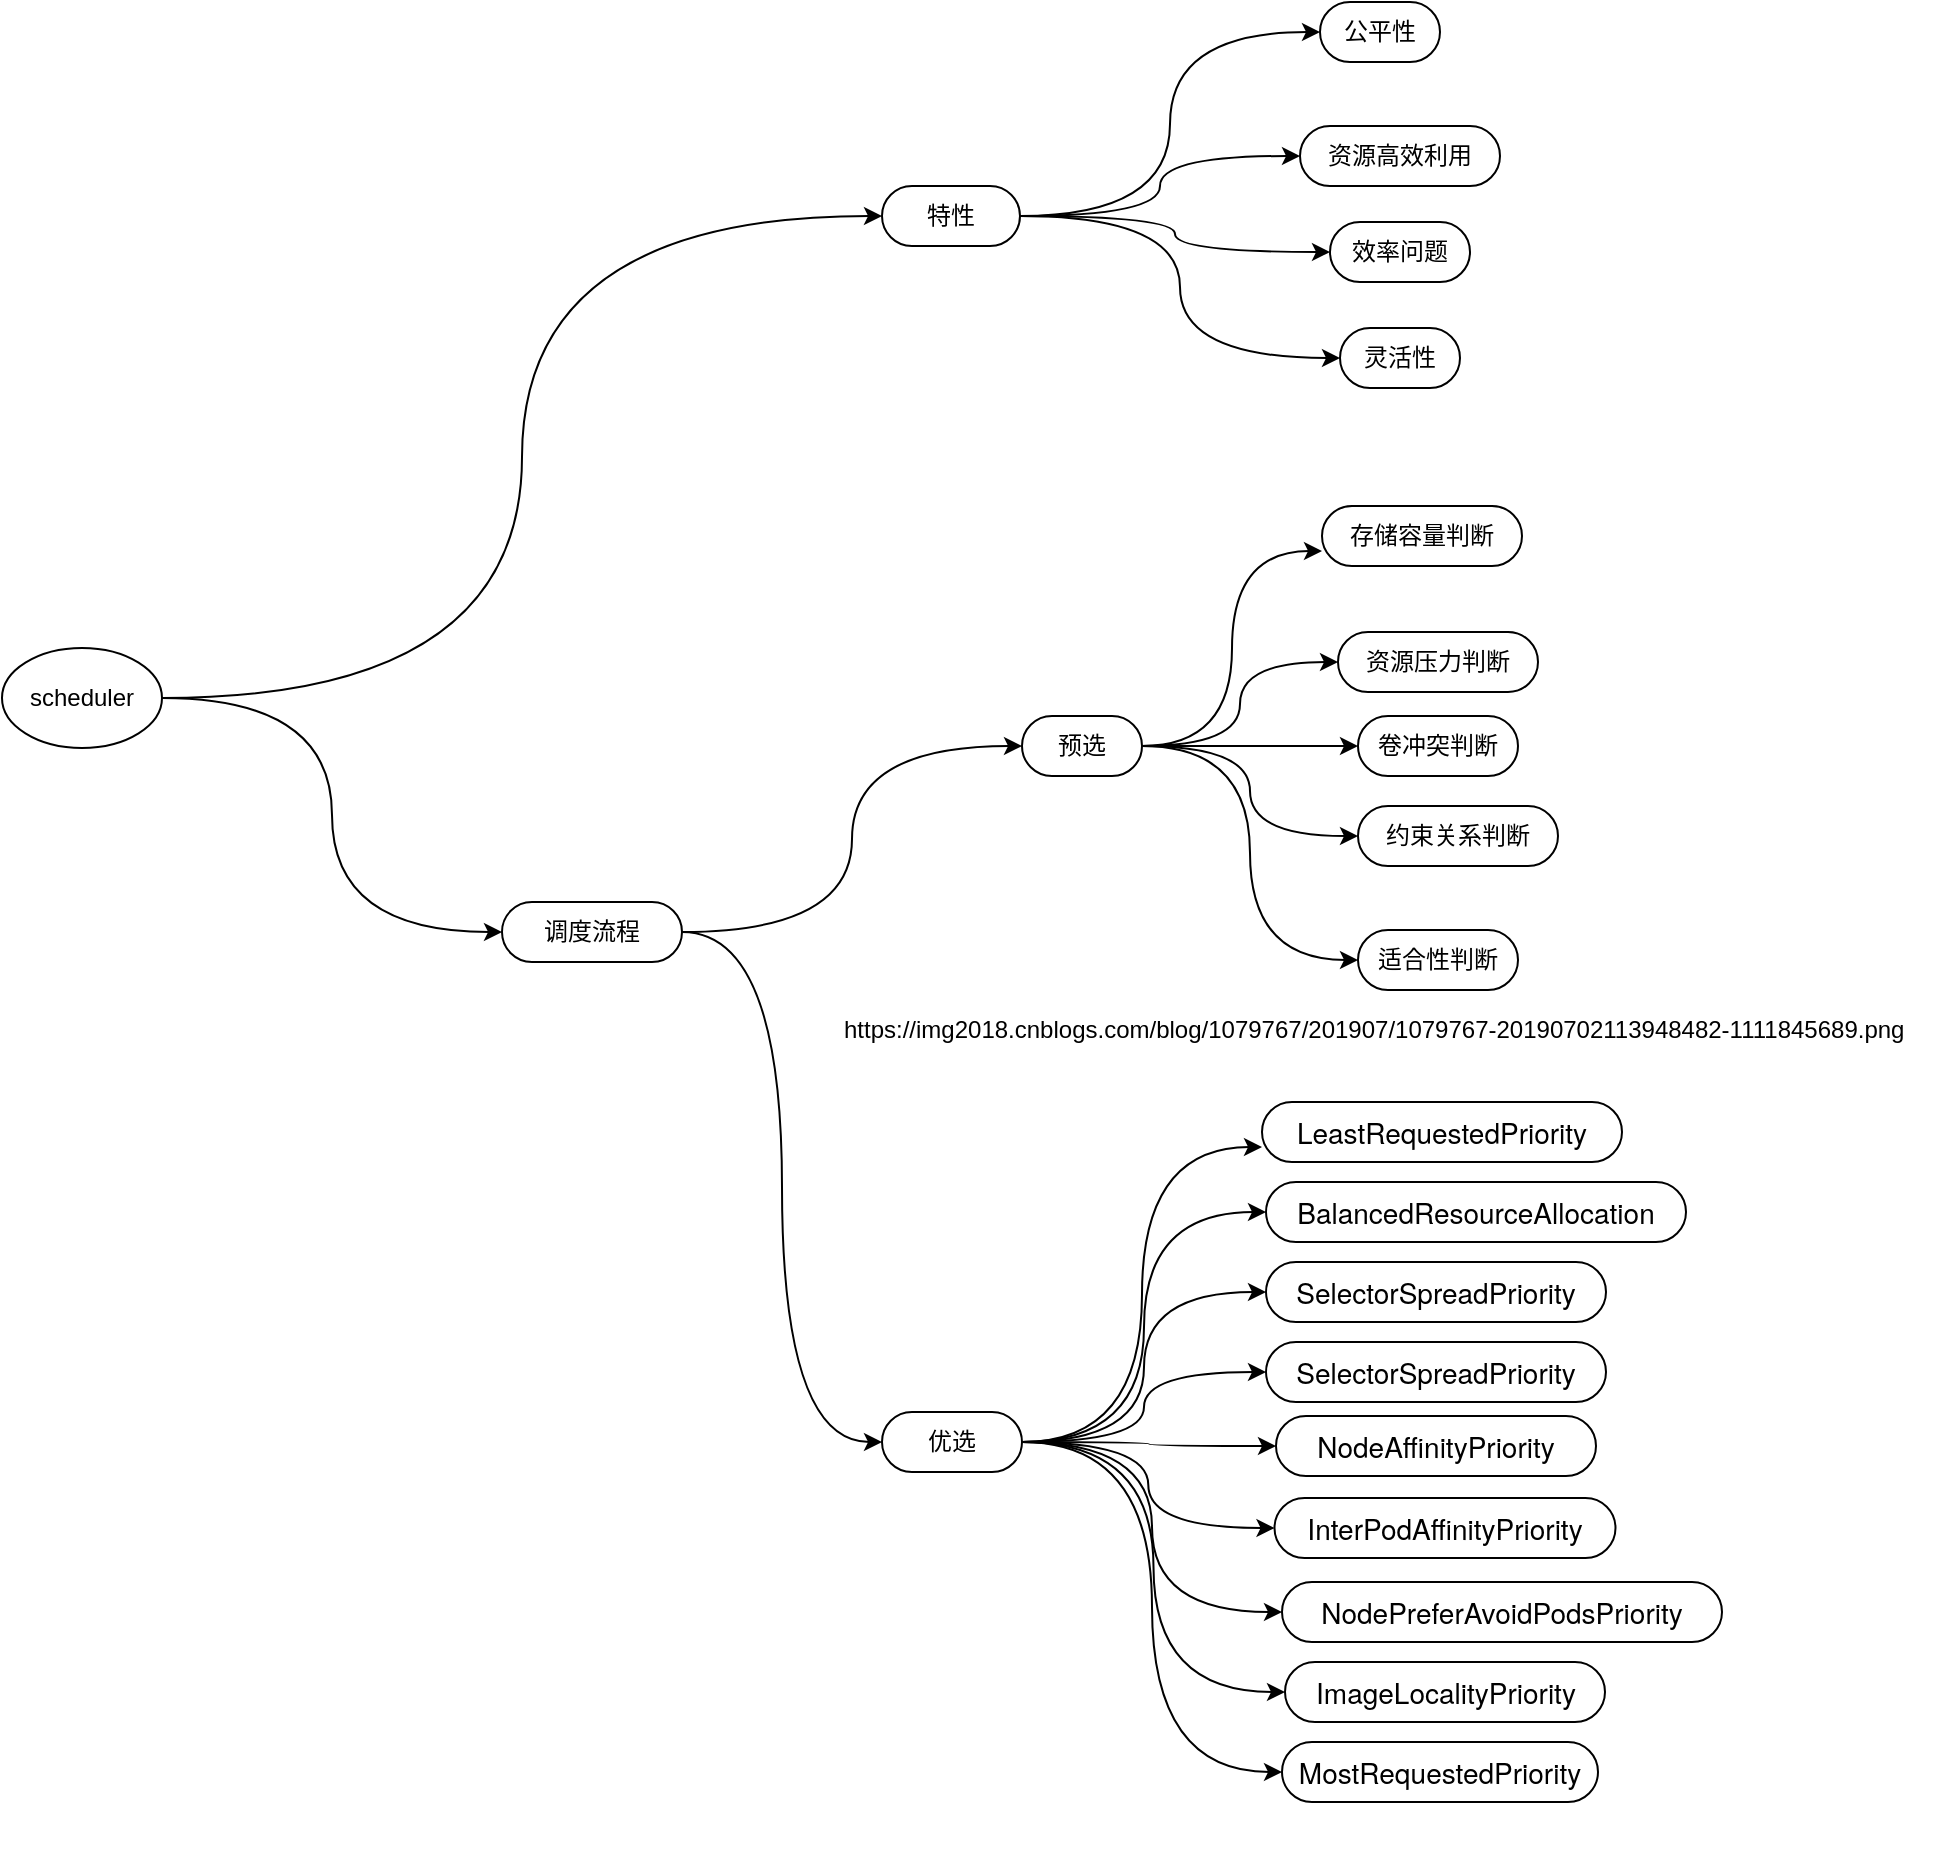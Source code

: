 <mxfile version="14.2.6" type="github">
  <diagram id="6a731a19-8d31-9384-78a2-239565b7b9f0" name="Page-1">
    <mxGraphModel dx="981" dy="526" grid="1" gridSize="10" guides="1" tooltips="1" connect="1" arrows="1" fold="1" page="1" pageScale="1" pageWidth="1169" pageHeight="827" background="#ffffff" math="0" shadow="0">
      <root>
        <mxCell id="0" />
        <mxCell id="1" parent="0" />
        <mxCell id="LiS_Lb4SlL0UIauHzDDL-1807" style="edgeStyle=orthogonalEdgeStyle;rounded=0;orthogonalLoop=1;jettySize=auto;html=1;entryX=0;entryY=0.5;entryDx=0;entryDy=0;curved=1;" edge="1" parent="1" source="LiS_Lb4SlL0UIauHzDDL-1803" target="LiS_Lb4SlL0UIauHzDDL-1806">
          <mxGeometry relative="1" as="geometry" />
        </mxCell>
        <mxCell id="LiS_Lb4SlL0UIauHzDDL-1812" style="edgeStyle=orthogonalEdgeStyle;curved=1;rounded=0;orthogonalLoop=1;jettySize=auto;html=1;entryX=0;entryY=0.5;entryDx=0;entryDy=0;" edge="1" parent="1" source="LiS_Lb4SlL0UIauHzDDL-1803" target="LiS_Lb4SlL0UIauHzDDL-1805">
          <mxGeometry relative="1" as="geometry" />
        </mxCell>
        <UserObject label="scheduler" treeRoot="1" id="LiS_Lb4SlL0UIauHzDDL-1803">
          <mxCell style="ellipse;whiteSpace=wrap;html=1;align=center;collapsible=0;container=1;recursiveResize=0;" vertex="1" parent="1">
            <mxGeometry x="200" y="363" width="80" height="50" as="geometry" />
          </mxCell>
        </UserObject>
        <mxCell id="LiS_Lb4SlL0UIauHzDDL-1821" style="edgeStyle=orthogonalEdgeStyle;curved=1;rounded=0;orthogonalLoop=1;jettySize=auto;html=1;entryX=0;entryY=0.5;entryDx=0;entryDy=0;" edge="1" parent="1" source="LiS_Lb4SlL0UIauHzDDL-1805" target="LiS_Lb4SlL0UIauHzDDL-1819">
          <mxGeometry relative="1" as="geometry" />
        </mxCell>
        <mxCell id="LiS_Lb4SlL0UIauHzDDL-1805" value="调度流程&lt;br&gt;" style="whiteSpace=wrap;html=1;rounded=1;arcSize=50;align=center;verticalAlign=middle;collapsible=0;container=1;recursiveResize=0;strokeWidth=1;autosize=1;spacing=4;" vertex="1" parent="1">
          <mxGeometry x="450" y="490" width="90" height="30" as="geometry" />
        </mxCell>
        <mxCell id="LiS_Lb4SlL0UIauHzDDL-1809" style="edgeStyle=orthogonalEdgeStyle;curved=1;rounded=0;orthogonalLoop=1;jettySize=auto;html=1;entryX=0;entryY=0.5;entryDx=0;entryDy=0;" edge="1" parent="1" source="LiS_Lb4SlL0UIauHzDDL-1806" target="LiS_Lb4SlL0UIauHzDDL-1808">
          <mxGeometry relative="1" as="geometry" />
        </mxCell>
        <mxCell id="LiS_Lb4SlL0UIauHzDDL-1811" style="edgeStyle=orthogonalEdgeStyle;curved=1;rounded=0;orthogonalLoop=1;jettySize=auto;html=1;" edge="1" parent="1" source="LiS_Lb4SlL0UIauHzDDL-1806" target="LiS_Lb4SlL0UIauHzDDL-1810">
          <mxGeometry relative="1" as="geometry" />
        </mxCell>
        <mxCell id="LiS_Lb4SlL0UIauHzDDL-1814" style="edgeStyle=orthogonalEdgeStyle;curved=1;rounded=0;orthogonalLoop=1;jettySize=auto;html=1;entryX=0;entryY=0.5;entryDx=0;entryDy=0;" edge="1" parent="1" source="LiS_Lb4SlL0UIauHzDDL-1806" target="LiS_Lb4SlL0UIauHzDDL-1813">
          <mxGeometry relative="1" as="geometry" />
        </mxCell>
        <mxCell id="LiS_Lb4SlL0UIauHzDDL-1816" style="edgeStyle=orthogonalEdgeStyle;curved=1;rounded=0;orthogonalLoop=1;jettySize=auto;html=1;entryX=0;entryY=0.5;entryDx=0;entryDy=0;" edge="1" parent="1" source="LiS_Lb4SlL0UIauHzDDL-1806" target="LiS_Lb4SlL0UIauHzDDL-1815">
          <mxGeometry relative="1" as="geometry" />
        </mxCell>
        <mxCell id="LiS_Lb4SlL0UIauHzDDL-1806" value="特性" style="whiteSpace=wrap;html=1;rounded=1;arcSize=50;align=center;verticalAlign=middle;collapsible=0;container=1;recursiveResize=0;strokeWidth=1;autosize=1;spacing=4;" vertex="1" parent="1">
          <mxGeometry x="640" y="132" width="69" height="30" as="geometry" />
        </mxCell>
        <mxCell id="LiS_Lb4SlL0UIauHzDDL-1808" value="公平性" style="whiteSpace=wrap;html=1;rounded=1;arcSize=50;align=center;verticalAlign=middle;collapsible=0;container=1;recursiveResize=0;strokeWidth=1;autosize=1;spacing=4;" vertex="1" parent="1">
          <mxGeometry x="859" y="40" width="60" height="30" as="geometry" />
        </mxCell>
        <mxCell id="LiS_Lb4SlL0UIauHzDDL-1810" value="资源高效利用" style="whiteSpace=wrap;html=1;rounded=1;arcSize=50;align=center;verticalAlign=middle;collapsible=0;container=1;recursiveResize=0;strokeWidth=1;autosize=1;spacing=4;" vertex="1" parent="1">
          <mxGeometry x="849" y="102" width="100" height="30" as="geometry" />
        </mxCell>
        <mxCell id="LiS_Lb4SlL0UIauHzDDL-1813" value="效率问题" style="whiteSpace=wrap;html=1;rounded=1;arcSize=50;align=center;verticalAlign=middle;collapsible=0;container=1;recursiveResize=0;strokeWidth=1;autosize=1;spacing=4;" vertex="1" parent="1">
          <mxGeometry x="864" y="150" width="70" height="30" as="geometry" />
        </mxCell>
        <mxCell id="LiS_Lb4SlL0UIauHzDDL-1815" value="灵活性" style="whiteSpace=wrap;html=1;rounded=1;arcSize=50;align=center;verticalAlign=middle;collapsible=0;container=1;recursiveResize=0;strokeWidth=1;autosize=1;spacing=4;" vertex="1" parent="1">
          <mxGeometry x="869" y="203" width="60" height="30" as="geometry" />
        </mxCell>
        <mxCell id="LiS_Lb4SlL0UIauHzDDL-1817" style="edgeStyle=orthogonalEdgeStyle;curved=1;rounded=0;orthogonalLoop=1;jettySize=auto;html=1;entryX=0;entryY=0.5;entryDx=0;entryDy=0;" edge="1" target="LiS_Lb4SlL0UIauHzDDL-1818" source="LiS_Lb4SlL0UIauHzDDL-1805" parent="1">
          <mxGeometry relative="1" as="geometry">
            <mxPoint x="340" y="392" as="sourcePoint" />
          </mxGeometry>
        </mxCell>
        <mxCell id="LiS_Lb4SlL0UIauHzDDL-1827" style="edgeStyle=orthogonalEdgeStyle;curved=1;rounded=0;orthogonalLoop=1;jettySize=auto;html=1;entryX=0;entryY=0.75;entryDx=0;entryDy=0;" edge="1" parent="1" source="LiS_Lb4SlL0UIauHzDDL-1818" target="LiS_Lb4SlL0UIauHzDDL-1822">
          <mxGeometry relative="1" as="geometry" />
        </mxCell>
        <mxCell id="LiS_Lb4SlL0UIauHzDDL-1828" style="edgeStyle=orthogonalEdgeStyle;curved=1;rounded=0;orthogonalLoop=1;jettySize=auto;html=1;entryX=0;entryY=0.5;entryDx=0;entryDy=0;" edge="1" parent="1" source="LiS_Lb4SlL0UIauHzDDL-1818" target="LiS_Lb4SlL0UIauHzDDL-1823">
          <mxGeometry relative="1" as="geometry" />
        </mxCell>
        <mxCell id="LiS_Lb4SlL0UIauHzDDL-1829" style="edgeStyle=orthogonalEdgeStyle;curved=1;rounded=0;orthogonalLoop=1;jettySize=auto;html=1;" edge="1" parent="1" source="LiS_Lb4SlL0UIauHzDDL-1818" target="LiS_Lb4SlL0UIauHzDDL-1824">
          <mxGeometry relative="1" as="geometry" />
        </mxCell>
        <mxCell id="LiS_Lb4SlL0UIauHzDDL-1830" style="edgeStyle=orthogonalEdgeStyle;curved=1;rounded=0;orthogonalLoop=1;jettySize=auto;html=1;entryX=0;entryY=0.5;entryDx=0;entryDy=0;" edge="1" parent="1" source="LiS_Lb4SlL0UIauHzDDL-1818" target="LiS_Lb4SlL0UIauHzDDL-1825">
          <mxGeometry relative="1" as="geometry" />
        </mxCell>
        <mxCell id="LiS_Lb4SlL0UIauHzDDL-1831" style="edgeStyle=orthogonalEdgeStyle;curved=1;rounded=0;orthogonalLoop=1;jettySize=auto;html=1;entryX=0;entryY=0.5;entryDx=0;entryDy=0;" edge="1" parent="1" source="LiS_Lb4SlL0UIauHzDDL-1818" target="LiS_Lb4SlL0UIauHzDDL-1826">
          <mxGeometry relative="1" as="geometry" />
        </mxCell>
        <mxCell id="LiS_Lb4SlL0UIauHzDDL-1818" value="预选" style="whiteSpace=wrap;html=1;rounded=1;arcSize=50;align=center;verticalAlign=middle;collapsible=0;container=1;recursiveResize=0;strokeWidth=1;autosize=1;spacing=4;" vertex="1" parent="1">
          <mxGeometry x="710" y="397" width="60" height="30" as="geometry" />
        </mxCell>
        <mxCell id="LiS_Lb4SlL0UIauHzDDL-1854" style="edgeStyle=orthogonalEdgeStyle;curved=1;rounded=0;orthogonalLoop=1;jettySize=auto;html=1;entryX=0;entryY=0.75;entryDx=0;entryDy=0;" edge="1" parent="1" source="LiS_Lb4SlL0UIauHzDDL-1819" target="LiS_Lb4SlL0UIauHzDDL-1834">
          <mxGeometry relative="1" as="geometry" />
        </mxCell>
        <mxCell id="LiS_Lb4SlL0UIauHzDDL-1855" style="edgeStyle=orthogonalEdgeStyle;curved=1;rounded=0;orthogonalLoop=1;jettySize=auto;html=1;entryX=0;entryY=0.5;entryDx=0;entryDy=0;" edge="1" parent="1" source="LiS_Lb4SlL0UIauHzDDL-1819" target="LiS_Lb4SlL0UIauHzDDL-1836">
          <mxGeometry relative="1" as="geometry" />
        </mxCell>
        <mxCell id="LiS_Lb4SlL0UIauHzDDL-1856" style="edgeStyle=orthogonalEdgeStyle;curved=1;rounded=0;orthogonalLoop=1;jettySize=auto;html=1;entryX=0;entryY=0.5;entryDx=0;entryDy=0;" edge="1" parent="1" source="LiS_Lb4SlL0UIauHzDDL-1819" target="LiS_Lb4SlL0UIauHzDDL-1853">
          <mxGeometry relative="1" as="geometry" />
        </mxCell>
        <mxCell id="LiS_Lb4SlL0UIauHzDDL-1857" style="edgeStyle=orthogonalEdgeStyle;curved=1;rounded=0;orthogonalLoop=1;jettySize=auto;html=1;entryX=0;entryY=0.5;entryDx=0;entryDy=0;" edge="1" parent="1" source="LiS_Lb4SlL0UIauHzDDL-1819" target="LiS_Lb4SlL0UIauHzDDL-1838">
          <mxGeometry relative="1" as="geometry" />
        </mxCell>
        <mxCell id="LiS_Lb4SlL0UIauHzDDL-1858" style="edgeStyle=orthogonalEdgeStyle;curved=1;rounded=0;orthogonalLoop=1;jettySize=auto;html=1;entryX=0;entryY=0.5;entryDx=0;entryDy=0;" edge="1" parent="1" source="LiS_Lb4SlL0UIauHzDDL-1819" target="LiS_Lb4SlL0UIauHzDDL-1839">
          <mxGeometry relative="1" as="geometry" />
        </mxCell>
        <mxCell id="LiS_Lb4SlL0UIauHzDDL-1859" style="edgeStyle=orthogonalEdgeStyle;curved=1;rounded=0;orthogonalLoop=1;jettySize=auto;html=1;entryX=0;entryY=0.5;entryDx=0;entryDy=0;" edge="1" parent="1" source="LiS_Lb4SlL0UIauHzDDL-1819" target="LiS_Lb4SlL0UIauHzDDL-1840">
          <mxGeometry relative="1" as="geometry" />
        </mxCell>
        <mxCell id="LiS_Lb4SlL0UIauHzDDL-1860" style="edgeStyle=orthogonalEdgeStyle;curved=1;rounded=0;orthogonalLoop=1;jettySize=auto;html=1;entryX=0;entryY=0.5;entryDx=0;entryDy=0;" edge="1" parent="1" source="LiS_Lb4SlL0UIauHzDDL-1819" target="LiS_Lb4SlL0UIauHzDDL-1841">
          <mxGeometry relative="1" as="geometry" />
        </mxCell>
        <mxCell id="LiS_Lb4SlL0UIauHzDDL-1861" style="edgeStyle=orthogonalEdgeStyle;curved=1;rounded=0;orthogonalLoop=1;jettySize=auto;html=1;entryX=0;entryY=0.5;entryDx=0;entryDy=0;" edge="1" parent="1" source="LiS_Lb4SlL0UIauHzDDL-1819" target="LiS_Lb4SlL0UIauHzDDL-1842">
          <mxGeometry relative="1" as="geometry" />
        </mxCell>
        <mxCell id="LiS_Lb4SlL0UIauHzDDL-1862" style="edgeStyle=orthogonalEdgeStyle;curved=1;rounded=0;orthogonalLoop=1;jettySize=auto;html=1;entryX=0;entryY=0.5;entryDx=0;entryDy=0;" edge="1" parent="1" source="LiS_Lb4SlL0UIauHzDDL-1819" target="LiS_Lb4SlL0UIauHzDDL-1850">
          <mxGeometry relative="1" as="geometry" />
        </mxCell>
        <mxCell id="LiS_Lb4SlL0UIauHzDDL-1819" value="优选" style="whiteSpace=wrap;html=1;rounded=1;arcSize=50;align=center;verticalAlign=middle;collapsible=0;container=1;recursiveResize=0;strokeWidth=1;autosize=1;spacing=4;" vertex="1" parent="1">
          <mxGeometry x="640" y="745" width="70" height="30" as="geometry" />
        </mxCell>
        <mxCell id="LiS_Lb4SlL0UIauHzDDL-1822" value="存储容量判断" style="whiteSpace=wrap;html=1;rounded=1;arcSize=50;align=center;verticalAlign=middle;collapsible=0;container=1;recursiveResize=0;strokeWidth=1;autosize=1;spacing=4;" vertex="1" parent="1">
          <mxGeometry x="860" y="292" width="100" height="30" as="geometry" />
        </mxCell>
        <mxCell id="LiS_Lb4SlL0UIauHzDDL-1823" value="资源压力判断" style="whiteSpace=wrap;html=1;rounded=1;arcSize=50;align=center;verticalAlign=middle;collapsible=0;container=1;recursiveResize=0;strokeWidth=1;autosize=1;spacing=4;" vertex="1" parent="1">
          <mxGeometry x="868" y="355" width="100" height="30" as="geometry" />
        </mxCell>
        <mxCell id="LiS_Lb4SlL0UIauHzDDL-1824" value="卷冲突判断" style="whiteSpace=wrap;html=1;rounded=1;arcSize=50;align=center;verticalAlign=middle;collapsible=0;container=1;recursiveResize=0;strokeWidth=1;autosize=1;spacing=4;" vertex="1" parent="1">
          <mxGeometry x="878" y="397" width="80" height="30" as="geometry" />
        </mxCell>
        <mxCell id="LiS_Lb4SlL0UIauHzDDL-1825" value="约束关系判断" style="whiteSpace=wrap;html=1;rounded=1;arcSize=50;align=center;verticalAlign=middle;collapsible=0;container=1;recursiveResize=0;strokeWidth=1;autosize=1;spacing=4;" vertex="1" parent="1">
          <mxGeometry x="878" y="442" width="100" height="30" as="geometry" />
        </mxCell>
        <mxCell id="LiS_Lb4SlL0UIauHzDDL-1826" value="适合性判断" style="whiteSpace=wrap;html=1;rounded=1;arcSize=50;align=center;verticalAlign=middle;collapsible=0;container=1;recursiveResize=0;strokeWidth=1;autosize=1;spacing=4;" vertex="1" parent="1">
          <mxGeometry x="878" y="504" width="80" height="30" as="geometry" />
        </mxCell>
        <mxCell id="LiS_Lb4SlL0UIauHzDDL-1834" value="&lt;span style=&quot;font-family: &amp;#34;pingfang sc&amp;#34; , &amp;#34;microsoft yahei&amp;#34; , &amp;#34;helvetica neue&amp;#34; , &amp;#34;helvetica&amp;#34; , &amp;#34;arial&amp;#34; , sans-serif ; font-size: 14px ; text-align: left ; background-color: rgba(255 , 255 , 255 , 0.5)&quot;&gt;LeastRequestedPriority&lt;/span&gt;" style="whiteSpace=wrap;html=1;rounded=1;arcSize=50;align=center;verticalAlign=middle;collapsible=0;container=1;recursiveResize=0;strokeWidth=1;autosize=1;spacing=4;" vertex="1" parent="1">
          <mxGeometry x="830" y="590" width="180" height="30" as="geometry" />
        </mxCell>
        <mxCell id="LiS_Lb4SlL0UIauHzDDL-1836" value="&lt;span style=&quot;font-family: &amp;#34;pingfang sc&amp;#34; , &amp;#34;microsoft yahei&amp;#34; , &amp;#34;helvetica neue&amp;#34; , &amp;#34;helvetica&amp;#34; , &amp;#34;arial&amp;#34; , sans-serif ; font-size: 14px ; text-align: left ; background-color: rgba(255 , 255 , 255 , 0.5)&quot;&gt;BalancedResourceAllocation&lt;/span&gt;" style="whiteSpace=wrap;html=1;rounded=1;arcSize=50;align=center;verticalAlign=middle;collapsible=0;container=1;recursiveResize=0;strokeWidth=1;autosize=1;spacing=4;" vertex="1" parent="1">
          <mxGeometry x="832" y="630" width="210" height="30" as="geometry" />
        </mxCell>
        <mxCell id="LiS_Lb4SlL0UIauHzDDL-1838" value="&lt;span style=&quot;font-family: &amp;#34;pingfang sc&amp;#34; , &amp;#34;microsoft yahei&amp;#34; , &amp;#34;helvetica neue&amp;#34; , &amp;#34;helvetica&amp;#34; , &amp;#34;arial&amp;#34; , sans-serif ; font-size: 14px ; text-align: left ; background-color: rgba(255 , 255 , 255 , 0.5)&quot;&gt;SelectorSpreadPriority&lt;/span&gt;" style="whiteSpace=wrap;html=1;rounded=1;arcSize=50;align=center;verticalAlign=middle;collapsible=0;container=1;recursiveResize=0;strokeWidth=1;autosize=1;spacing=4;" vertex="1" parent="1">
          <mxGeometry x="832" y="710" width="170" height="30" as="geometry" />
        </mxCell>
        <mxCell id="LiS_Lb4SlL0UIauHzDDL-1839" value="&lt;span style=&quot;font-family: &amp;#34;pingfang sc&amp;#34; , &amp;#34;microsoft yahei&amp;#34; , &amp;#34;helvetica neue&amp;#34; , &amp;#34;helvetica&amp;#34; , &amp;#34;arial&amp;#34; , sans-serif ; font-size: 14px ; text-align: left ; background-color: rgba(255 , 255 , 255 , 0.5)&quot;&gt;NodeAffinityPriority&lt;/span&gt;" style="whiteSpace=wrap;html=1;rounded=1;arcSize=50;align=center;verticalAlign=middle;collapsible=0;container=1;recursiveResize=0;strokeWidth=1;autosize=1;spacing=4;" vertex="1" parent="1">
          <mxGeometry x="837" y="747" width="160" height="30" as="geometry" />
        </mxCell>
        <mxCell id="LiS_Lb4SlL0UIauHzDDL-1840" value="&#xa;&#xa;&lt;span style=&quot;color: rgb(0, 0, 0); font-family: &amp;quot;pingfang sc&amp;quot;, &amp;quot;microsoft yahei&amp;quot;, &amp;quot;helvetica neue&amp;quot;, helvetica, arial, sans-serif; font-size: 14px; font-style: normal; font-weight: 400; letter-spacing: normal; text-align: left; text-indent: 0px; text-transform: none; word-spacing: 0px; background-color: rgba(255, 255, 255, 0.5); display: inline; float: none;&quot;&gt;InterPodAffinityPriority&lt;/span&gt;&#xa;&#xa;" style="whiteSpace=wrap;html=1;rounded=1;arcSize=50;align=center;verticalAlign=middle;collapsible=0;container=1;recursiveResize=0;strokeWidth=1;autosize=1;spacing=4;" vertex="1" parent="1">
          <mxGeometry x="836.25" y="788" width="170.5" height="30" as="geometry" />
        </mxCell>
        <mxCell id="LiS_Lb4SlL0UIauHzDDL-1841" value="&lt;span style=&quot;font-family: &amp;#34;pingfang sc&amp;#34; , &amp;#34;microsoft yahei&amp;#34; , &amp;#34;helvetica neue&amp;#34; , &amp;#34;helvetica&amp;#34; , &amp;#34;arial&amp;#34; , sans-serif ; font-size: 14px ; text-align: left ; background-color: rgba(255 , 255 , 255 , 0.5)&quot;&gt;NodePreferAvoidPodsPriority&lt;/span&gt;" style="whiteSpace=wrap;html=1;rounded=1;arcSize=50;align=center;verticalAlign=middle;collapsible=0;container=1;recursiveResize=0;strokeWidth=1;autosize=1;spacing=4;" vertex="1" parent="1">
          <mxGeometry x="840" y="830" width="220" height="30" as="geometry" />
        </mxCell>
        <mxCell id="LiS_Lb4SlL0UIauHzDDL-1842" value="&lt;span style=&quot;font-family: &amp;#34;pingfang sc&amp;#34; , &amp;#34;microsoft yahei&amp;#34; , &amp;#34;helvetica neue&amp;#34; , &amp;#34;helvetica&amp;#34; , &amp;#34;arial&amp;#34; , sans-serif ; font-size: 14px ; text-align: left ; background-color: rgba(255 , 255 , 255 , 0.5)&quot;&gt;ImageLocalityPriority&lt;/span&gt;" style="whiteSpace=wrap;html=1;rounded=1;arcSize=50;align=center;verticalAlign=middle;collapsible=0;container=1;recursiveResize=0;strokeWidth=1;autosize=1;spacing=4;" vertex="1" parent="1">
          <mxGeometry x="841.5" y="870" width="160" height="30" as="geometry" />
        </mxCell>
        <mxCell id="LiS_Lb4SlL0UIauHzDDL-1850" value="&#xa;&#xa;&lt;span style=&quot;color: rgb(0, 0, 0); font-family: &amp;quot;pingfang sc&amp;quot;, &amp;quot;microsoft yahei&amp;quot;, &amp;quot;helvetica neue&amp;quot;, helvetica, arial, sans-serif; font-size: 14px; font-style: normal; font-weight: 400; letter-spacing: normal; text-align: left; text-indent: 0px; text-transform: none; word-spacing: 0px; background-color: rgba(255, 255, 255, 0.5); display: inline; float: none;&quot;&gt;MostRequestedPriority&lt;/span&gt;&#xa;&#xa;" style="whiteSpace=wrap;html=1;rounded=1;arcSize=50;align=center;verticalAlign=middle;collapsible=0;container=1;recursiveResize=0;strokeWidth=1;autosize=1;spacing=4;" vertex="1" parent="1">
          <mxGeometry x="840" y="910" width="158" height="30" as="geometry" />
        </mxCell>
        <mxCell id="LiS_Lb4SlL0UIauHzDDL-1853" value="&lt;span style=&quot;font-family: &amp;#34;pingfang sc&amp;#34; , &amp;#34;microsoft yahei&amp;#34; , &amp;#34;helvetica neue&amp;#34; , &amp;#34;helvetica&amp;#34; , &amp;#34;arial&amp;#34; , sans-serif ; font-size: 14px ; text-align: left ; background-color: rgba(255 , 255 , 255 , 0.5)&quot;&gt;SelectorSpreadPriority&lt;/span&gt;" style="whiteSpace=wrap;html=1;rounded=1;arcSize=50;align=center;verticalAlign=middle;collapsible=0;container=1;recursiveResize=0;strokeWidth=1;autosize=1;spacing=4;" vertex="1" parent="1">
          <mxGeometry x="832" y="670" width="170" height="30" as="geometry" />
        </mxCell>
        <mxCell id="LiS_Lb4SlL0UIauHzDDL-1865" value="https://img2018.cnblogs.com/blog/1079767/201907/1079767-20190702113948482-1111845689.png" style="text;html=1;" vertex="1" parent="1">
          <mxGeometry x="619" y="540" width="550" height="20" as="geometry" />
        </mxCell>
      </root>
    </mxGraphModel>
  </diagram>
</mxfile>
